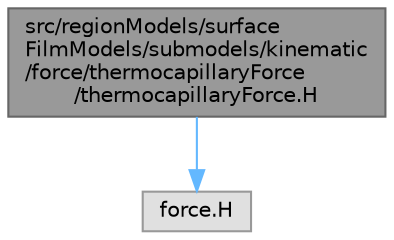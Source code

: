 digraph "src/regionModels/surfaceFilmModels/submodels/kinematic/force/thermocapillaryForce/thermocapillaryForce.H"
{
 // LATEX_PDF_SIZE
  bgcolor="transparent";
  edge [fontname=Helvetica,fontsize=10,labelfontname=Helvetica,labelfontsize=10];
  node [fontname=Helvetica,fontsize=10,shape=box,height=0.2,width=0.4];
  Node1 [id="Node000001",label="src/regionModels/surface\lFilmModels/submodels/kinematic\l/force/thermocapillaryForce\l/thermocapillaryForce.H",height=0.2,width=0.4,color="gray40", fillcolor="grey60", style="filled", fontcolor="black",tooltip=" "];
  Node1 -> Node2 [id="edge1_Node000001_Node000002",color="steelblue1",style="solid",tooltip=" "];
  Node2 [id="Node000002",label="force.H",height=0.2,width=0.4,color="grey60", fillcolor="#E0E0E0", style="filled",tooltip=" "];
}
